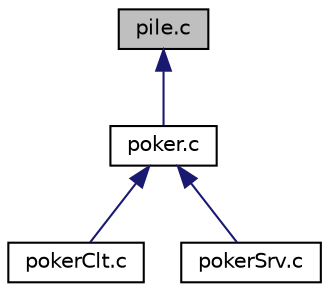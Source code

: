 digraph "pile.c"
{
  edge [fontname="Helvetica",fontsize="10",labelfontname="Helvetica",labelfontsize="10"];
  node [fontname="Helvetica",fontsize="10",shape=record];
  Node1 [label="pile.c",height=0.2,width=0.4,color="black", fillcolor="grey75", style="filled", fontcolor="black"];
  Node1 -> Node2 [dir="back",color="midnightblue",fontsize="10",style="solid",fontname="Helvetica"];
  Node2 [label="poker.c",height=0.2,width=0.4,color="black", fillcolor="white", style="filled",URL="$poker_8c.html",tooltip="Ce programme inclus les fonctions utilisées par l&#39;application de poker. "];
  Node2 -> Node3 [dir="back",color="midnightblue",fontsize="10",style="solid",fontname="Helvetica"];
  Node3 [label="pokerClt.c",height=0.2,width=0.4,color="black", fillcolor="white", style="filled",URL="$poker_clt_8c.html",tooltip="Ce programme est le programme executé par les clients. "];
  Node2 -> Node4 [dir="back",color="midnightblue",fontsize="10",style="solid",fontname="Helvetica"];
  Node4 [label="pokerSrv.c",height=0.2,width=0.4,color="black", fillcolor="white", style="filled",URL="$poker_srv_8c.html",tooltip="Ce programme est le programme executé par le serveur. "];
}
